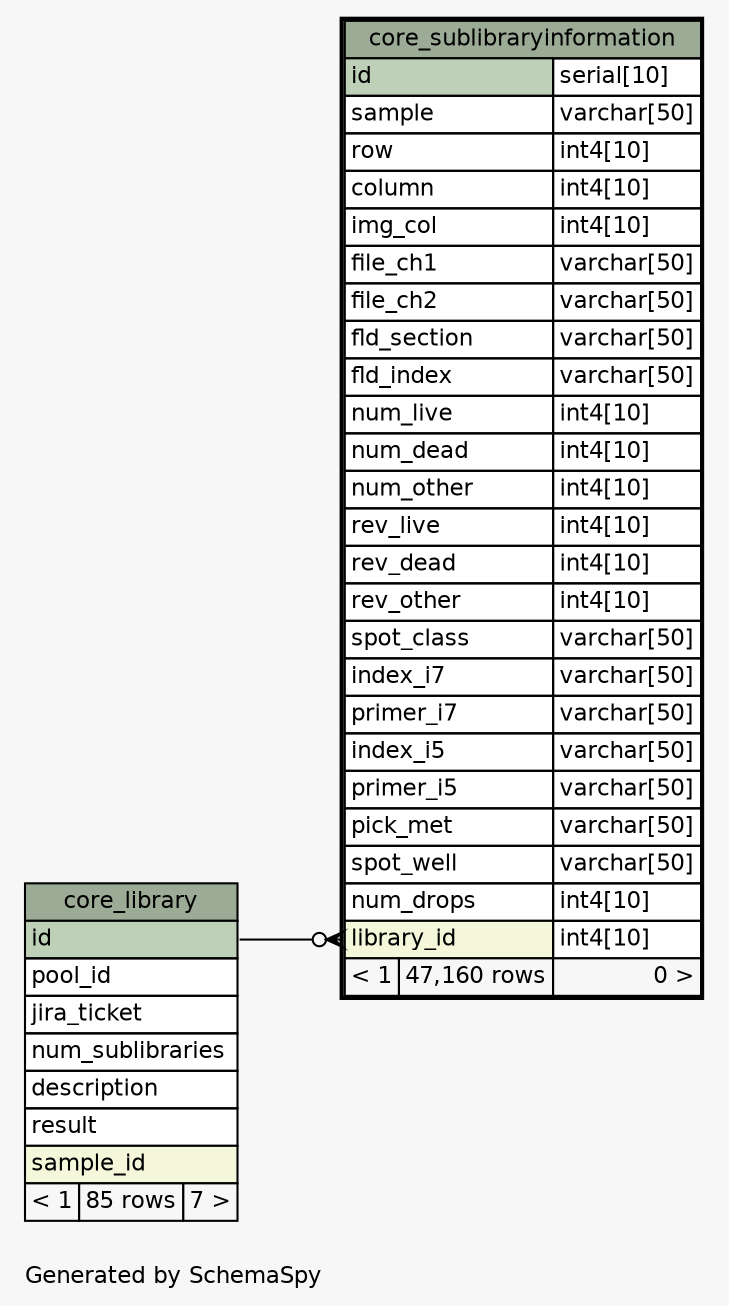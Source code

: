 // dot 2.36.0 on Mac OS X 10.9.5
// SchemaSpy rev 590
digraph "oneDegreeRelationshipsDiagram" {
  graph [
    rankdir="RL"
    bgcolor="#f7f7f7"
    label="\nGenerated by SchemaSpy"
    labeljust="l"
    nodesep="0.18"
    ranksep="0.46"
    fontname="Helvetica"
    fontsize="11"
  ];
  node [
    fontname="Helvetica"
    fontsize="11"
    shape="plaintext"
  ];
  edge [
    arrowsize="0.8"
  ];
  "core_sublibraryinformation":"library_id":w -> "core_library":"id":e [arrowhead=none dir=back arrowtail=crowodot];
  "core_library" [
    label=<
    <TABLE BORDER="0" CELLBORDER="1" CELLSPACING="0" BGCOLOR="#ffffff">
      <TR><TD COLSPAN="3" BGCOLOR="#9bab96" ALIGN="CENTER">core_library</TD></TR>
      <TR><TD PORT="id" COLSPAN="3" BGCOLOR="#bed1b8" ALIGN="LEFT">id</TD></TR>
      <TR><TD PORT="pool_id" COLSPAN="3" ALIGN="LEFT">pool_id</TD></TR>
      <TR><TD PORT="jira_ticket" COLSPAN="3" ALIGN="LEFT">jira_ticket</TD></TR>
      <TR><TD PORT="num_sublibraries" COLSPAN="3" ALIGN="LEFT">num_sublibraries</TD></TR>
      <TR><TD PORT="description" COLSPAN="3" ALIGN="LEFT">description</TD></TR>
      <TR><TD PORT="result" COLSPAN="3" ALIGN="LEFT">result</TD></TR>
      <TR><TD PORT="sample_id" COLSPAN="3" BGCOLOR="#f4f7da" ALIGN="LEFT">sample_id</TD></TR>
      <TR><TD ALIGN="LEFT" BGCOLOR="#f7f7f7">&lt; 1</TD><TD ALIGN="RIGHT" BGCOLOR="#f7f7f7">85 rows</TD><TD ALIGN="RIGHT" BGCOLOR="#f7f7f7">7 &gt;</TD></TR>
    </TABLE>>
    URL="core_library.html"
    tooltip="core_library"
  ];
  "core_sublibraryinformation" [
    label=<
    <TABLE BORDER="2" CELLBORDER="1" CELLSPACING="0" BGCOLOR="#ffffff">
      <TR><TD COLSPAN="3" BGCOLOR="#9bab96" ALIGN="CENTER">core_sublibraryinformation</TD></TR>
      <TR><TD PORT="id" COLSPAN="2" BGCOLOR="#bed1b8" ALIGN="LEFT">id</TD><TD PORT="id.type" ALIGN="LEFT">serial[10]</TD></TR>
      <TR><TD PORT="sample" COLSPAN="2" ALIGN="LEFT">sample</TD><TD PORT="sample.type" ALIGN="LEFT">varchar[50]</TD></TR>
      <TR><TD PORT="row" COLSPAN="2" ALIGN="LEFT">row</TD><TD PORT="row.type" ALIGN="LEFT">int4[10]</TD></TR>
      <TR><TD PORT="column" COLSPAN="2" ALIGN="LEFT">column</TD><TD PORT="column.type" ALIGN="LEFT">int4[10]</TD></TR>
      <TR><TD PORT="img_col" COLSPAN="2" ALIGN="LEFT">img_col</TD><TD PORT="img_col.type" ALIGN="LEFT">int4[10]</TD></TR>
      <TR><TD PORT="file_ch1" COLSPAN="2" ALIGN="LEFT">file_ch1</TD><TD PORT="file_ch1.type" ALIGN="LEFT">varchar[50]</TD></TR>
      <TR><TD PORT="file_ch2" COLSPAN="2" ALIGN="LEFT">file_ch2</TD><TD PORT="file_ch2.type" ALIGN="LEFT">varchar[50]</TD></TR>
      <TR><TD PORT="fld_section" COLSPAN="2" ALIGN="LEFT">fld_section</TD><TD PORT="fld_section.type" ALIGN="LEFT">varchar[50]</TD></TR>
      <TR><TD PORT="fld_index" COLSPAN="2" ALIGN="LEFT">fld_index</TD><TD PORT="fld_index.type" ALIGN="LEFT">varchar[50]</TD></TR>
      <TR><TD PORT="num_live" COLSPAN="2" ALIGN="LEFT">num_live</TD><TD PORT="num_live.type" ALIGN="LEFT">int4[10]</TD></TR>
      <TR><TD PORT="num_dead" COLSPAN="2" ALIGN="LEFT">num_dead</TD><TD PORT="num_dead.type" ALIGN="LEFT">int4[10]</TD></TR>
      <TR><TD PORT="num_other" COLSPAN="2" ALIGN="LEFT">num_other</TD><TD PORT="num_other.type" ALIGN="LEFT">int4[10]</TD></TR>
      <TR><TD PORT="rev_live" COLSPAN="2" ALIGN="LEFT">rev_live</TD><TD PORT="rev_live.type" ALIGN="LEFT">int4[10]</TD></TR>
      <TR><TD PORT="rev_dead" COLSPAN="2" ALIGN="LEFT">rev_dead</TD><TD PORT="rev_dead.type" ALIGN="LEFT">int4[10]</TD></TR>
      <TR><TD PORT="rev_other" COLSPAN="2" ALIGN="LEFT">rev_other</TD><TD PORT="rev_other.type" ALIGN="LEFT">int4[10]</TD></TR>
      <TR><TD PORT="spot_class" COLSPAN="2" ALIGN="LEFT">spot_class</TD><TD PORT="spot_class.type" ALIGN="LEFT">varchar[50]</TD></TR>
      <TR><TD PORT="index_i7" COLSPAN="2" ALIGN="LEFT">index_i7</TD><TD PORT="index_i7.type" ALIGN="LEFT">varchar[50]</TD></TR>
      <TR><TD PORT="primer_i7" COLSPAN="2" ALIGN="LEFT">primer_i7</TD><TD PORT="primer_i7.type" ALIGN="LEFT">varchar[50]</TD></TR>
      <TR><TD PORT="index_i5" COLSPAN="2" ALIGN="LEFT">index_i5</TD><TD PORT="index_i5.type" ALIGN="LEFT">varchar[50]</TD></TR>
      <TR><TD PORT="primer_i5" COLSPAN="2" ALIGN="LEFT">primer_i5</TD><TD PORT="primer_i5.type" ALIGN="LEFT">varchar[50]</TD></TR>
      <TR><TD PORT="pick_met" COLSPAN="2" ALIGN="LEFT">pick_met</TD><TD PORT="pick_met.type" ALIGN="LEFT">varchar[50]</TD></TR>
      <TR><TD PORT="spot_well" COLSPAN="2" ALIGN="LEFT">spot_well</TD><TD PORT="spot_well.type" ALIGN="LEFT">varchar[50]</TD></TR>
      <TR><TD PORT="num_drops" COLSPAN="2" ALIGN="LEFT">num_drops</TD><TD PORT="num_drops.type" ALIGN="LEFT">int4[10]</TD></TR>
      <TR><TD PORT="library_id" COLSPAN="2" BGCOLOR="#f4f7da" ALIGN="LEFT">library_id</TD><TD PORT="library_id.type" ALIGN="LEFT">int4[10]</TD></TR>
      <TR><TD ALIGN="LEFT" BGCOLOR="#f7f7f7">&lt; 1</TD><TD ALIGN="RIGHT" BGCOLOR="#f7f7f7">47,160 rows</TD><TD ALIGN="RIGHT" BGCOLOR="#f7f7f7">0 &gt;</TD></TR>
    </TABLE>>
    URL="core_sublibraryinformation.html"
    tooltip="core_sublibraryinformation"
  ];
}
